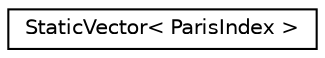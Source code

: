 digraph "Graphical Class Hierarchy"
{
 // LATEX_PDF_SIZE
  edge [fontname="Helvetica",fontsize="10",labelfontname="Helvetica",labelfontsize="10"];
  node [fontname="Helvetica",fontsize="10",shape=record];
  rankdir="LR";
  Node0 [label="StaticVector\< ParisIndex \>",height=0.2,width=0.4,color="black", fillcolor="white", style="filled",URL="$class_static_vector.html",tooltip=" "];
}
